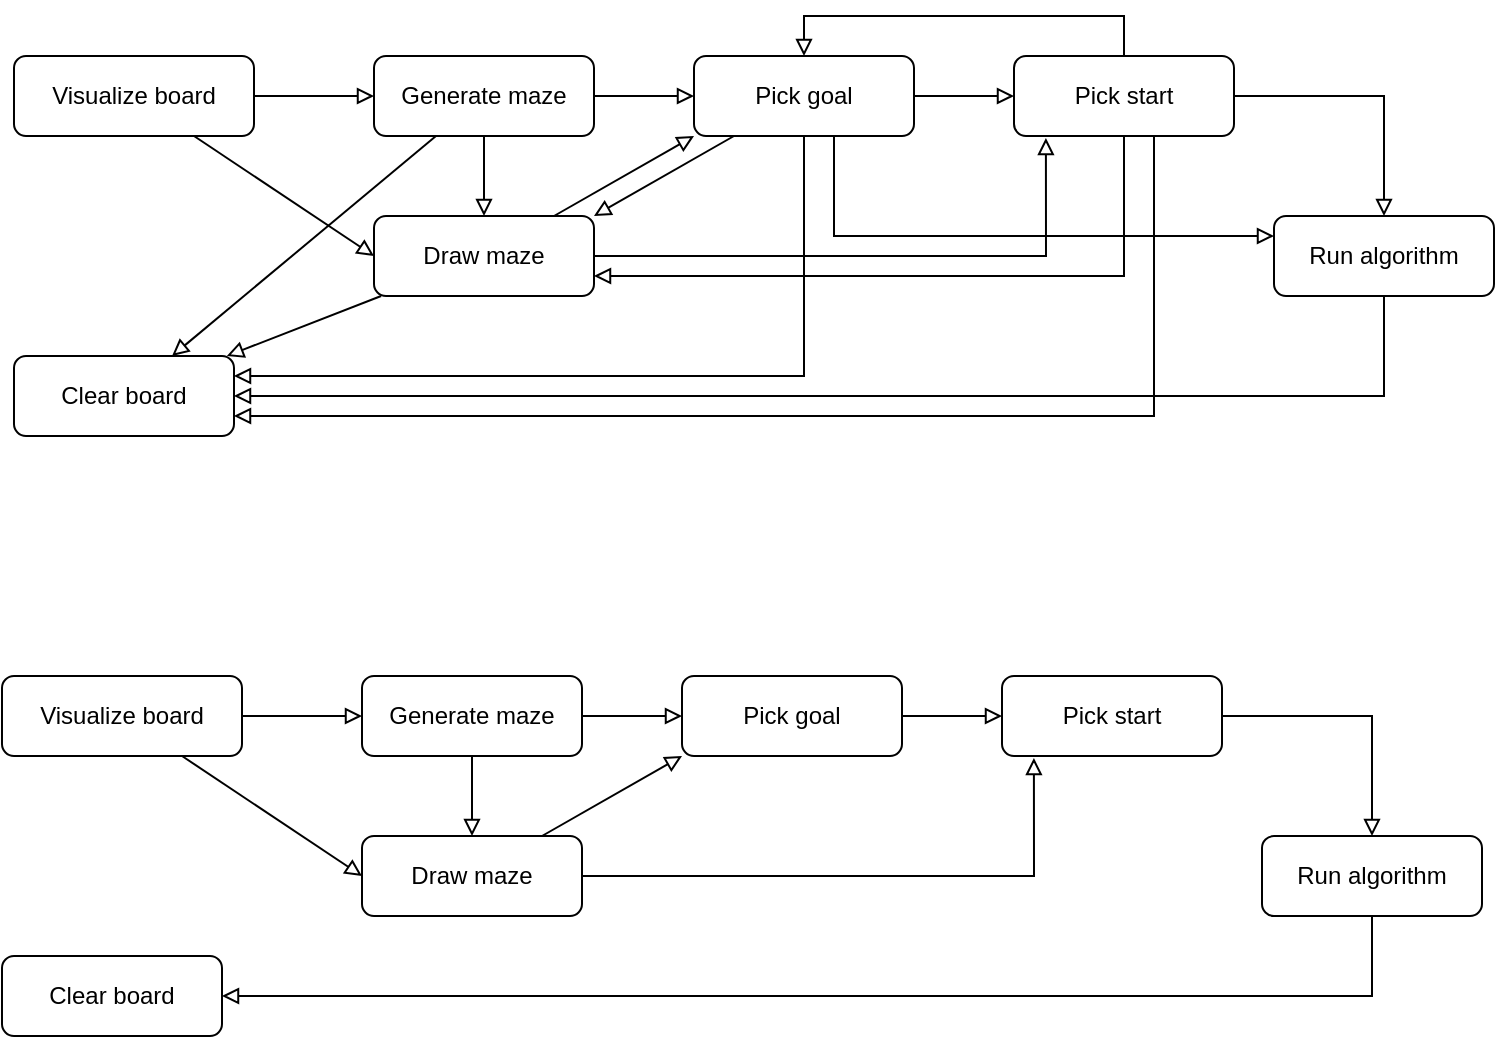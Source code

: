 <mxfile version="14.3.1" type="device"><diagram id="C5RBs43oDa-KdzZeNtuy" name="Page-1"><mxGraphModel dx="1422" dy="747" grid="1" gridSize="10" guides="1" tooltips="1" connect="1" arrows="1" fold="1" page="1" pageScale="1" pageWidth="827" pageHeight="1169" math="0" shadow="0"><root><mxCell id="WIyWlLk6GJQsqaUBKTNV-0"/><mxCell id="WIyWlLk6GJQsqaUBKTNV-1" parent="WIyWlLk6GJQsqaUBKTNV-0"/><mxCell id="iiVUKImmmgrIOVJUCMwR-6" style="rounded=0;orthogonalLoop=1;jettySize=auto;html=1;entryX=0;entryY=0.5;entryDx=0;entryDy=0;endArrow=block;endFill=0;" edge="1" parent="WIyWlLk6GJQsqaUBKTNV-1" source="WIyWlLk6GJQsqaUBKTNV-3" target="iiVUKImmmgrIOVJUCMwR-0"><mxGeometry relative="1" as="geometry"/></mxCell><mxCell id="iiVUKImmmgrIOVJUCMwR-9" style="edgeStyle=none;rounded=0;orthogonalLoop=1;jettySize=auto;html=1;entryX=0;entryY=0.5;entryDx=0;entryDy=0;endArrow=block;endFill=0;" edge="1" parent="WIyWlLk6GJQsqaUBKTNV-1" source="WIyWlLk6GJQsqaUBKTNV-3" target="iiVUKImmmgrIOVJUCMwR-1"><mxGeometry relative="1" as="geometry"/></mxCell><mxCell id="WIyWlLk6GJQsqaUBKTNV-3" value="Visualize board" style="rounded=1;whiteSpace=wrap;html=1;fontSize=12;glass=0;strokeWidth=1;shadow=0;" parent="WIyWlLk6GJQsqaUBKTNV-1" vertex="1"><mxGeometry x="50" y="80" width="120" height="40" as="geometry"/></mxCell><mxCell id="iiVUKImmmgrIOVJUCMwR-7" style="edgeStyle=none;rounded=0;orthogonalLoop=1;jettySize=auto;html=1;entryX=0;entryY=0.5;entryDx=0;entryDy=0;endArrow=block;endFill=0;" edge="1" parent="WIyWlLk6GJQsqaUBKTNV-1" source="iiVUKImmmgrIOVJUCMwR-0" target="iiVUKImmmgrIOVJUCMwR-2"><mxGeometry relative="1" as="geometry"/></mxCell><mxCell id="iiVUKImmmgrIOVJUCMwR-12" style="edgeStyle=none;rounded=0;orthogonalLoop=1;jettySize=auto;html=1;entryX=0.5;entryY=0;entryDx=0;entryDy=0;endArrow=block;endFill=0;" edge="1" parent="WIyWlLk6GJQsqaUBKTNV-1" source="iiVUKImmmgrIOVJUCMwR-0" target="iiVUKImmmgrIOVJUCMwR-1"><mxGeometry relative="1" as="geometry"/></mxCell><mxCell id="iiVUKImmmgrIOVJUCMwR-24" style="rounded=0;orthogonalLoop=1;jettySize=auto;html=1;endArrow=block;endFill=0;" edge="1" parent="WIyWlLk6GJQsqaUBKTNV-1" source="iiVUKImmmgrIOVJUCMwR-0" target="iiVUKImmmgrIOVJUCMwR-5"><mxGeometry relative="1" as="geometry"/></mxCell><mxCell id="iiVUKImmmgrIOVJUCMwR-0" value="Generate maze" style="rounded=1;whiteSpace=wrap;html=1;" vertex="1" parent="WIyWlLk6GJQsqaUBKTNV-1"><mxGeometry x="230" y="80" width="110" height="40" as="geometry"/></mxCell><mxCell id="iiVUKImmmgrIOVJUCMwR-13" style="edgeStyle=none;rounded=0;orthogonalLoop=1;jettySize=auto;html=1;entryX=0;entryY=1;entryDx=0;entryDy=0;endArrow=block;endFill=0;" edge="1" parent="WIyWlLk6GJQsqaUBKTNV-1" source="iiVUKImmmgrIOVJUCMwR-1" target="iiVUKImmmgrIOVJUCMwR-2"><mxGeometry relative="1" as="geometry"/></mxCell><mxCell id="iiVUKImmmgrIOVJUCMwR-15" style="edgeStyle=orthogonalEdgeStyle;rounded=0;orthogonalLoop=1;jettySize=auto;html=1;entryX=0.145;entryY=1.025;entryDx=0;entryDy=0;entryPerimeter=0;endArrow=block;endFill=0;" edge="1" parent="WIyWlLk6GJQsqaUBKTNV-1" source="iiVUKImmmgrIOVJUCMwR-1" target="iiVUKImmmgrIOVJUCMwR-3"><mxGeometry relative="1" as="geometry"/></mxCell><mxCell id="iiVUKImmmgrIOVJUCMwR-25" style="edgeStyle=none;rounded=0;orthogonalLoop=1;jettySize=auto;html=1;endArrow=block;endFill=0;" edge="1" parent="WIyWlLk6GJQsqaUBKTNV-1" source="iiVUKImmmgrIOVJUCMwR-1" target="iiVUKImmmgrIOVJUCMwR-5"><mxGeometry relative="1" as="geometry"/></mxCell><mxCell id="iiVUKImmmgrIOVJUCMwR-1" value="Draw maze" style="rounded=1;whiteSpace=wrap;html=1;" vertex="1" parent="WIyWlLk6GJQsqaUBKTNV-1"><mxGeometry x="230" y="160" width="110" height="40" as="geometry"/></mxCell><mxCell id="iiVUKImmmgrIOVJUCMwR-8" style="edgeStyle=none;rounded=0;orthogonalLoop=1;jettySize=auto;html=1;entryX=0;entryY=0.5;entryDx=0;entryDy=0;endArrow=block;endFill=0;" edge="1" parent="WIyWlLk6GJQsqaUBKTNV-1" source="iiVUKImmmgrIOVJUCMwR-2" target="iiVUKImmmgrIOVJUCMwR-3"><mxGeometry relative="1" as="geometry"/></mxCell><mxCell id="iiVUKImmmgrIOVJUCMwR-14" style="edgeStyle=none;rounded=0;orthogonalLoop=1;jettySize=auto;html=1;entryX=1;entryY=0;entryDx=0;entryDy=0;endArrow=block;endFill=0;" edge="1" parent="WIyWlLk6GJQsqaUBKTNV-1" source="iiVUKImmmgrIOVJUCMwR-2" target="iiVUKImmmgrIOVJUCMwR-1"><mxGeometry relative="1" as="geometry"/></mxCell><mxCell id="iiVUKImmmgrIOVJUCMwR-21" style="edgeStyle=orthogonalEdgeStyle;rounded=0;orthogonalLoop=1;jettySize=auto;html=1;entryX=0;entryY=0.25;entryDx=0;entryDy=0;endArrow=block;endFill=0;" edge="1" parent="WIyWlLk6GJQsqaUBKTNV-1" source="iiVUKImmmgrIOVJUCMwR-2" target="iiVUKImmmgrIOVJUCMwR-4"><mxGeometry relative="1" as="geometry"><Array as="points"><mxPoint x="460" y="170"/></Array></mxGeometry></mxCell><mxCell id="iiVUKImmmgrIOVJUCMwR-26" style="edgeStyle=orthogonalEdgeStyle;rounded=0;orthogonalLoop=1;jettySize=auto;html=1;entryX=1;entryY=0.25;entryDx=0;entryDy=0;endArrow=block;endFill=0;" edge="1" parent="WIyWlLk6GJQsqaUBKTNV-1" source="iiVUKImmmgrIOVJUCMwR-2" target="iiVUKImmmgrIOVJUCMwR-5"><mxGeometry relative="1" as="geometry"><Array as="points"><mxPoint x="445" y="240"/></Array></mxGeometry></mxCell><mxCell id="iiVUKImmmgrIOVJUCMwR-2" value="Pick goal" style="rounded=1;whiteSpace=wrap;html=1;" vertex="1" parent="WIyWlLk6GJQsqaUBKTNV-1"><mxGeometry x="390" y="80" width="110" height="40" as="geometry"/></mxCell><mxCell id="iiVUKImmmgrIOVJUCMwR-17" style="edgeStyle=orthogonalEdgeStyle;rounded=0;orthogonalLoop=1;jettySize=auto;html=1;entryX=1;entryY=0.75;entryDx=0;entryDy=0;endArrow=block;endFill=0;" edge="1" parent="WIyWlLk6GJQsqaUBKTNV-1" source="iiVUKImmmgrIOVJUCMwR-3" target="iiVUKImmmgrIOVJUCMwR-1"><mxGeometry relative="1" as="geometry"><Array as="points"><mxPoint x="605" y="190"/></Array></mxGeometry></mxCell><mxCell id="iiVUKImmmgrIOVJUCMwR-18" style="edgeStyle=orthogonalEdgeStyle;rounded=0;orthogonalLoop=1;jettySize=auto;html=1;entryX=0.5;entryY=0;entryDx=0;entryDy=0;endArrow=block;endFill=0;" edge="1" parent="WIyWlLk6GJQsqaUBKTNV-1" source="iiVUKImmmgrIOVJUCMwR-3" target="iiVUKImmmgrIOVJUCMwR-2"><mxGeometry relative="1" as="geometry"><Array as="points"><mxPoint x="605" y="60"/><mxPoint x="445" y="60"/></Array></mxGeometry></mxCell><mxCell id="iiVUKImmmgrIOVJUCMwR-19" style="edgeStyle=orthogonalEdgeStyle;rounded=0;orthogonalLoop=1;jettySize=auto;html=1;entryX=0.5;entryY=0;entryDx=0;entryDy=0;endArrow=block;endFill=0;" edge="1" parent="WIyWlLk6GJQsqaUBKTNV-1" source="iiVUKImmmgrIOVJUCMwR-3" target="iiVUKImmmgrIOVJUCMwR-4"><mxGeometry relative="1" as="geometry"/></mxCell><mxCell id="iiVUKImmmgrIOVJUCMwR-27" style="edgeStyle=orthogonalEdgeStyle;rounded=0;orthogonalLoop=1;jettySize=auto;html=1;entryX=1;entryY=0.75;entryDx=0;entryDy=0;endArrow=block;endFill=0;" edge="1" parent="WIyWlLk6GJQsqaUBKTNV-1" source="iiVUKImmmgrIOVJUCMwR-3" target="iiVUKImmmgrIOVJUCMwR-5"><mxGeometry relative="1" as="geometry"><Array as="points"><mxPoint x="620" y="260"/></Array></mxGeometry></mxCell><mxCell id="iiVUKImmmgrIOVJUCMwR-3" value="Pick start" style="rounded=1;whiteSpace=wrap;html=1;" vertex="1" parent="WIyWlLk6GJQsqaUBKTNV-1"><mxGeometry x="550" y="80" width="110" height="40" as="geometry"/></mxCell><mxCell id="iiVUKImmmgrIOVJUCMwR-22" style="edgeStyle=orthogonalEdgeStyle;rounded=0;orthogonalLoop=1;jettySize=auto;html=1;entryX=1;entryY=0.5;entryDx=0;entryDy=0;endArrow=block;endFill=0;" edge="1" parent="WIyWlLk6GJQsqaUBKTNV-1" source="iiVUKImmmgrIOVJUCMwR-4" target="iiVUKImmmgrIOVJUCMwR-5"><mxGeometry relative="1" as="geometry"><Array as="points"><mxPoint x="735" y="250"/></Array></mxGeometry></mxCell><mxCell id="iiVUKImmmgrIOVJUCMwR-4" value="Run algorithm" style="rounded=1;whiteSpace=wrap;html=1;" vertex="1" parent="WIyWlLk6GJQsqaUBKTNV-1"><mxGeometry x="680" y="160" width="110" height="40" as="geometry"/></mxCell><mxCell id="iiVUKImmmgrIOVJUCMwR-5" value="Clear board" style="rounded=1;whiteSpace=wrap;html=1;" vertex="1" parent="WIyWlLk6GJQsqaUBKTNV-1"><mxGeometry x="50" y="230" width="110" height="40" as="geometry"/></mxCell><mxCell id="iiVUKImmmgrIOVJUCMwR-52" style="rounded=0;orthogonalLoop=1;jettySize=auto;html=1;entryX=0;entryY=0.5;entryDx=0;entryDy=0;endArrow=block;endFill=0;" edge="1" parent="WIyWlLk6GJQsqaUBKTNV-1" source="iiVUKImmmgrIOVJUCMwR-54" target="iiVUKImmmgrIOVJUCMwR-58"><mxGeometry relative="1" as="geometry"/></mxCell><mxCell id="iiVUKImmmgrIOVJUCMwR-53" style="edgeStyle=none;rounded=0;orthogonalLoop=1;jettySize=auto;html=1;entryX=0;entryY=0.5;entryDx=0;entryDy=0;endArrow=block;endFill=0;" edge="1" parent="WIyWlLk6GJQsqaUBKTNV-1" source="iiVUKImmmgrIOVJUCMwR-54" target="iiVUKImmmgrIOVJUCMwR-62"><mxGeometry relative="1" as="geometry"/></mxCell><mxCell id="iiVUKImmmgrIOVJUCMwR-54" value="Visualize board" style="rounded=1;whiteSpace=wrap;html=1;fontSize=12;glass=0;strokeWidth=1;shadow=0;" vertex="1" parent="WIyWlLk6GJQsqaUBKTNV-1"><mxGeometry x="44" y="390" width="120" height="40" as="geometry"/></mxCell><mxCell id="iiVUKImmmgrIOVJUCMwR-55" style="edgeStyle=none;rounded=0;orthogonalLoop=1;jettySize=auto;html=1;entryX=0;entryY=0.5;entryDx=0;entryDy=0;endArrow=block;endFill=0;" edge="1" parent="WIyWlLk6GJQsqaUBKTNV-1" source="iiVUKImmmgrIOVJUCMwR-58" target="iiVUKImmmgrIOVJUCMwR-67"><mxGeometry relative="1" as="geometry"/></mxCell><mxCell id="iiVUKImmmgrIOVJUCMwR-56" style="edgeStyle=none;rounded=0;orthogonalLoop=1;jettySize=auto;html=1;entryX=0.5;entryY=0;entryDx=0;entryDy=0;endArrow=block;endFill=0;" edge="1" parent="WIyWlLk6GJQsqaUBKTNV-1" source="iiVUKImmmgrIOVJUCMwR-58" target="iiVUKImmmgrIOVJUCMwR-62"><mxGeometry relative="1" as="geometry"/></mxCell><mxCell id="iiVUKImmmgrIOVJUCMwR-58" value="Generate maze" style="rounded=1;whiteSpace=wrap;html=1;" vertex="1" parent="WIyWlLk6GJQsqaUBKTNV-1"><mxGeometry x="224" y="390" width="110" height="40" as="geometry"/></mxCell><mxCell id="iiVUKImmmgrIOVJUCMwR-59" style="edgeStyle=none;rounded=0;orthogonalLoop=1;jettySize=auto;html=1;entryX=0;entryY=1;entryDx=0;entryDy=0;endArrow=block;endFill=0;" edge="1" parent="WIyWlLk6GJQsqaUBKTNV-1" source="iiVUKImmmgrIOVJUCMwR-62" target="iiVUKImmmgrIOVJUCMwR-67"><mxGeometry relative="1" as="geometry"/></mxCell><mxCell id="iiVUKImmmgrIOVJUCMwR-60" style="edgeStyle=orthogonalEdgeStyle;rounded=0;orthogonalLoop=1;jettySize=auto;html=1;entryX=0.145;entryY=1.025;entryDx=0;entryDy=0;entryPerimeter=0;endArrow=block;endFill=0;" edge="1" parent="WIyWlLk6GJQsqaUBKTNV-1" source="iiVUKImmmgrIOVJUCMwR-62" target="iiVUKImmmgrIOVJUCMwR-72"><mxGeometry relative="1" as="geometry"/></mxCell><mxCell id="iiVUKImmmgrIOVJUCMwR-62" value="Draw maze" style="rounded=1;whiteSpace=wrap;html=1;" vertex="1" parent="WIyWlLk6GJQsqaUBKTNV-1"><mxGeometry x="224" y="470" width="110" height="40" as="geometry"/></mxCell><mxCell id="iiVUKImmmgrIOVJUCMwR-63" style="edgeStyle=none;rounded=0;orthogonalLoop=1;jettySize=auto;html=1;entryX=0;entryY=0.5;entryDx=0;entryDy=0;endArrow=block;endFill=0;" edge="1" parent="WIyWlLk6GJQsqaUBKTNV-1" source="iiVUKImmmgrIOVJUCMwR-67" target="iiVUKImmmgrIOVJUCMwR-72"><mxGeometry relative="1" as="geometry"/></mxCell><mxCell id="iiVUKImmmgrIOVJUCMwR-67" value="Pick goal" style="rounded=1;whiteSpace=wrap;html=1;" vertex="1" parent="WIyWlLk6GJQsqaUBKTNV-1"><mxGeometry x="384" y="390" width="110" height="40" as="geometry"/></mxCell><mxCell id="iiVUKImmmgrIOVJUCMwR-70" style="edgeStyle=orthogonalEdgeStyle;rounded=0;orthogonalLoop=1;jettySize=auto;html=1;entryX=0.5;entryY=0;entryDx=0;entryDy=0;endArrow=block;endFill=0;" edge="1" parent="WIyWlLk6GJQsqaUBKTNV-1" source="iiVUKImmmgrIOVJUCMwR-72" target="iiVUKImmmgrIOVJUCMwR-74"><mxGeometry relative="1" as="geometry"/></mxCell><mxCell id="iiVUKImmmgrIOVJUCMwR-72" value="Pick start" style="rounded=1;whiteSpace=wrap;html=1;" vertex="1" parent="WIyWlLk6GJQsqaUBKTNV-1"><mxGeometry x="544" y="390" width="110" height="40" as="geometry"/></mxCell><mxCell id="iiVUKImmmgrIOVJUCMwR-73" style="edgeStyle=orthogonalEdgeStyle;rounded=0;orthogonalLoop=1;jettySize=auto;html=1;entryX=1;entryY=0.5;entryDx=0;entryDy=0;endArrow=block;endFill=0;" edge="1" parent="WIyWlLk6GJQsqaUBKTNV-1" source="iiVUKImmmgrIOVJUCMwR-74" target="iiVUKImmmgrIOVJUCMwR-75"><mxGeometry relative="1" as="geometry"><Array as="points"><mxPoint x="729" y="550"/></Array></mxGeometry></mxCell><mxCell id="iiVUKImmmgrIOVJUCMwR-74" value="Run algorithm" style="rounded=1;whiteSpace=wrap;html=1;" vertex="1" parent="WIyWlLk6GJQsqaUBKTNV-1"><mxGeometry x="674" y="470" width="110" height="40" as="geometry"/></mxCell><mxCell id="iiVUKImmmgrIOVJUCMwR-75" value="Clear board" style="rounded=1;whiteSpace=wrap;html=1;" vertex="1" parent="WIyWlLk6GJQsqaUBKTNV-1"><mxGeometry x="44" y="530" width="110" height="40" as="geometry"/></mxCell></root></mxGraphModel></diagram></mxfile>